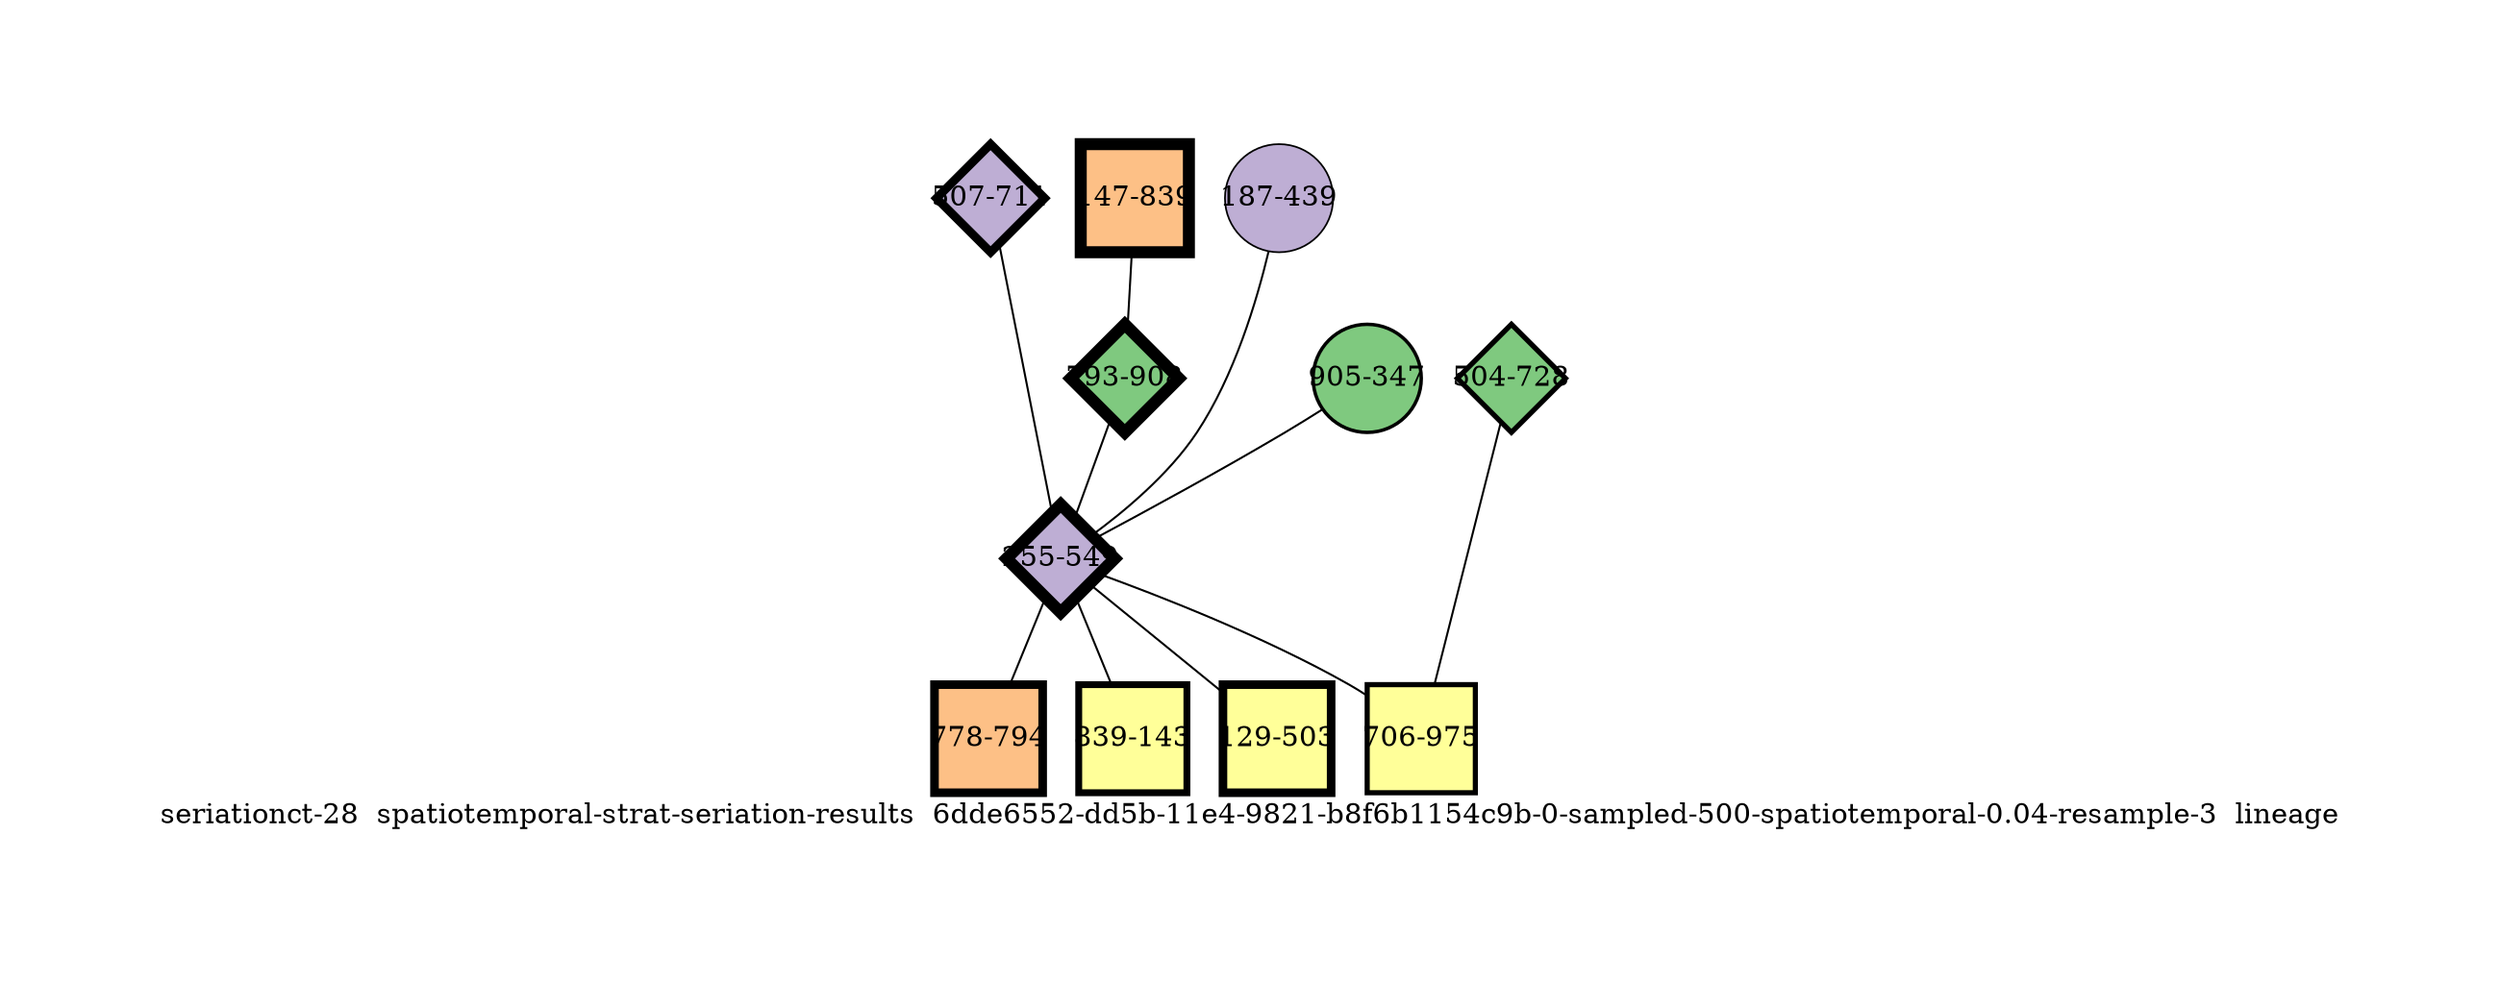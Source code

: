 strict graph "seriationct-28  spatiotemporal-strat-seriation-results  6dde6552-dd5b-11e4-9821-b8f6b1154c9b-0-sampled-500-spatiotemporal-0.04-resample-3  lineage" {
labelloc=b;
ratio=auto;
pad="1.0";
label="seriationct-28  spatiotemporal-strat-seriation-results  6dde6552-dd5b-11e4-9821-b8f6b1154c9b-0-sampled-500-spatiotemporal-0.04-resample-3  lineage";
node [width="0.75", style=filled, fixedsize=true, height="0.75", shape=circle, label=""];
0 [xCoordinate="711.0", appears_in_slice=5, yCoordinate="507.0", colorscheme=accent7, lineage_id=2, short_label="507-711", label="507-711", shape=diamond, cluster_id=1, fillcolor=2, size="500.0", id=0, penwidth="4.28571428571"];
1 [xCoordinate="839.0", appears_in_slice=7, yCoordinate="147.0", colorscheme=accent7, lineage_id=1, short_label="147-839", label="147-839", shape=square, cluster_id=2, fillcolor=3, size="500.0", id=1, penwidth="6.0"];
2 [xCoordinate="908.0", appears_in_slice=7, yCoordinate="793.0", colorscheme=accent7, lineage_id=2, short_label="793-908", label="793-908", shape=diamond, cluster_id=0, fillcolor=1, size="500.0", id=2, penwidth="6.0"];
3 [xCoordinate="728.0", appears_in_slice=3, yCoordinate="504.0", colorscheme=accent7, lineage_id=2, short_label="504-728", label="504-728", shape=diamond, cluster_id=0, fillcolor=1, size="500.0", id=3, penwidth="2.57142857143"];
4 [xCoordinate="439.0", appears_in_slice=1, yCoordinate="187.0", colorscheme=accent7, lineage_id=0, short_label="187-439", label="187-439", shape=circle, cluster_id=1, fillcolor=2, size="500.0", id=4, penwidth="0.857142857143"];
5 [xCoordinate="347.0", appears_in_slice=2, yCoordinate="905.0", colorscheme=accent7, lineage_id=0, short_label="905-347", label="905-347", shape=circle, cluster_id=0, fillcolor=1, size="500.0", id=6, penwidth="1.71428571429"];
6 [xCoordinate="549.0", appears_in_slice=7, yCoordinate="255.0", colorscheme=accent7, lineage_id=2, short_label="255-549", label="255-549", shape=diamond, cluster_id=1, fillcolor=2, size="500.0", id=5, penwidth="6.0"];
7 [xCoordinate="794.0", appears_in_slice=5, yCoordinate="778.0", colorscheme=accent7, lineage_id=1, short_label="778-794", label="778-794", shape=square, cluster_id=2, fillcolor=3, size="500.0", id=7, penwidth="4.28571428571"];
8 [xCoordinate="143.0", appears_in_slice=4, yCoordinate="839.0", colorscheme=accent7, lineage_id=1, short_label="839-143", label="839-143", shape=square, cluster_id=3, fillcolor=4, size="500.0", id=8, penwidth="3.42857142857"];
9 [xCoordinate="975.0", appears_in_slice=3, yCoordinate="706.0", colorscheme=accent7, lineage_id=1, short_label="706-975", label="706-975", shape=square, cluster_id=3, fillcolor=4, size="500.0", id=9, penwidth="2.57142857143"];
10 [xCoordinate="503.0", appears_in_slice=5, yCoordinate="129.0", colorscheme=accent7, lineage_id=1, short_label="129-503", label="129-503", shape=square, cluster_id=3, fillcolor=4, size="500.0", id=10, penwidth="4.28571428571"];
0 -- 6  [inverseweight="3.09432957628", weight="0.323171780946"];
1 -- 2  [inverseweight="26.9581933009", weight="0.037094473982"];
2 -- 6  [inverseweight="2.19967834256", weight="0.454611922413"];
3 -- 9  [inverseweight="13.4595475515", weight="0.074296702484"];
4 -- 6  [inverseweight="3.65362780747", weight="0.273700566313"];
5 -- 6  [inverseweight="3.41617410885", weight="0.292725127039"];
6 -- 7  [inverseweight="2.60367230968", weight="0.384072909745"];
6 -- 8  [inverseweight="3.34255665916", weight="0.299172191221"];
6 -- 9  [inverseweight="2.92272746186", weight="0.342146167595"];
6 -- 10  [inverseweight="3.3910971703", weight="0.294889809929"];
}
